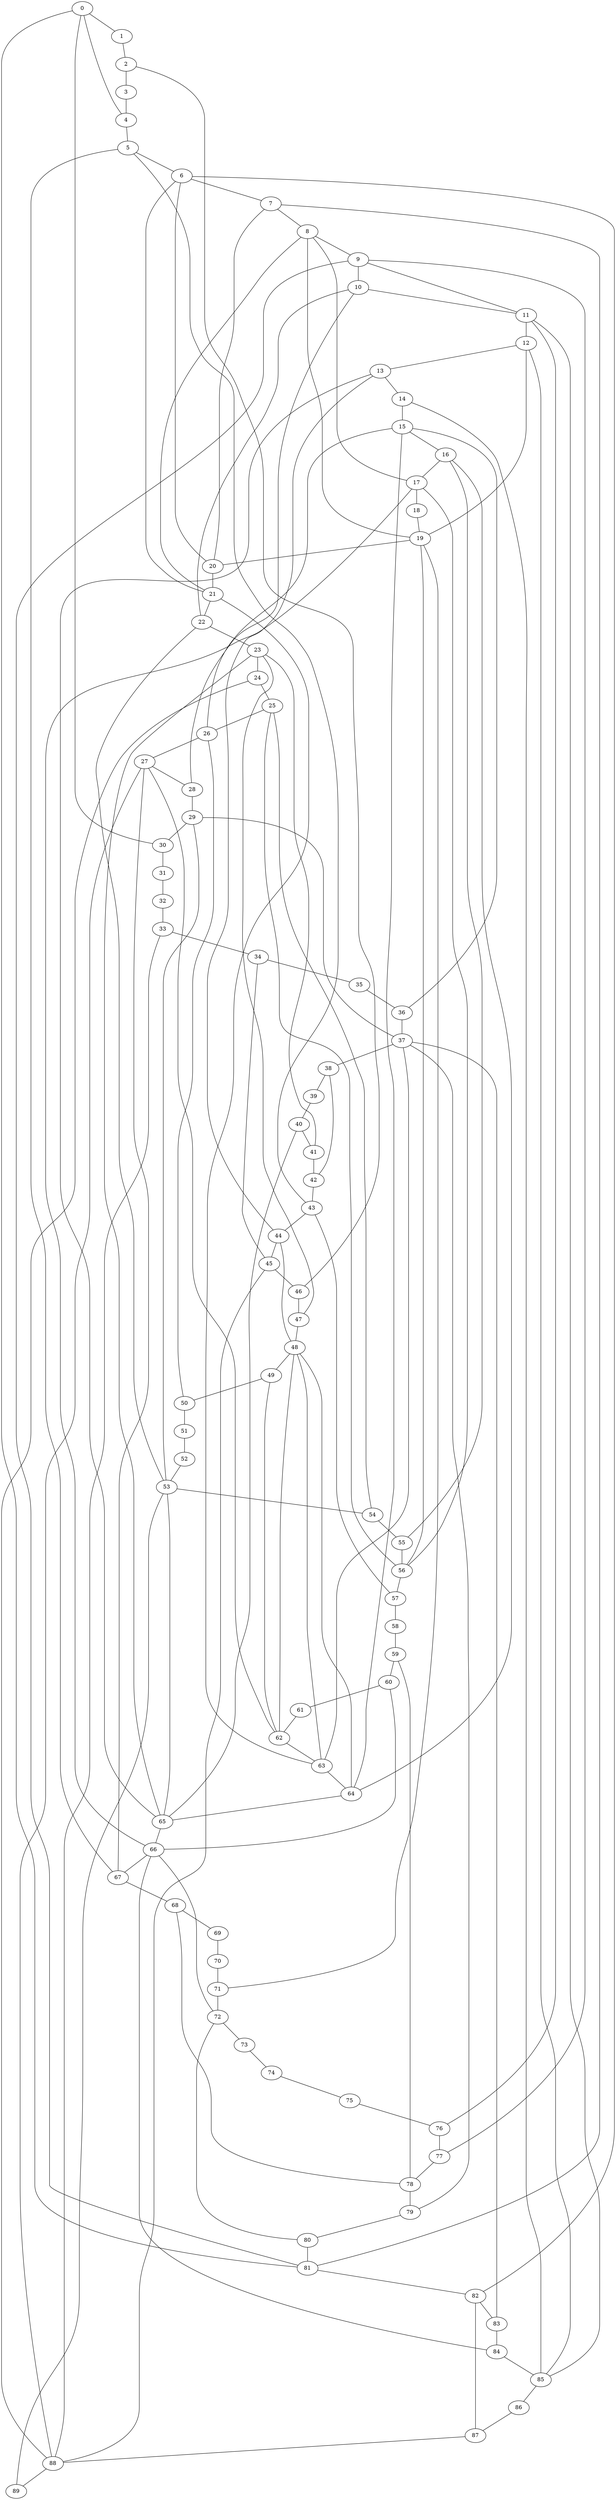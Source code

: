
graph graphname {
    0 -- 1
0 -- 4
0 -- 30
0 -- 81
1 -- 2
2 -- 3
2 -- 46
3 -- 4
4 -- 5
5 -- 6
5 -- 67
5 -- 43
6 -- 7
6 -- 82
6 -- 21
6 -- 20
7 -- 8
7 -- 81
7 -- 20
8 -- 9
8 -- 21
8 -- 17
8 -- 19
9 -- 10
9 -- 11
9 -- 77
9 -- 81
10 -- 11
10 -- 28
10 -- 22
11 -- 12
11 -- 85
11 -- 76
12 -- 13
12 -- 85
12 -- 19
13 -- 14
13 -- 65
13 -- 44
14 -- 15
14 -- 85
15 -- 16
15 -- 36
15 -- 26
15 -- 64
16 -- 17
16 -- 55
16 -- 64
17 -- 18
17 -- 56
17 -- 66
18 -- 19
19 -- 20
19 -- 56
19 -- 71
20 -- 21
21 -- 22
21 -- 63
22 -- 23
22 -- 53
23 -- 24
23 -- 41
23 -- 47
23 -- 65
24 -- 25
24 -- 88
25 -- 26
25 -- 54
25 -- 56
26 -- 27
26 -- 50
27 -- 28
27 -- 88
27 -- 67
27 -- 62
28 -- 29
29 -- 30
29 -- 53
29 -- 37
30 -- 31
31 -- 32
32 -- 33
33 -- 34
33 -- 88
34 -- 35
34 -- 45
35 -- 36
36 -- 37
37 -- 38
37 -- 79
37 -- 63
37 -- 83
38 -- 39
38 -- 42
39 -- 40
40 -- 41
40 -- 65
41 -- 42
42 -- 43
43 -- 44
43 -- 57
44 -- 45
44 -- 48
45 -- 46
45 -- 88
46 -- 47
47 -- 48
48 -- 49
48 -- 62
48 -- 64
48 -- 63
49 -- 50
49 -- 62
50 -- 51
51 -- 52
52 -- 53
53 -- 54
53 -- 65
53 -- 89
54 -- 55
55 -- 56
56 -- 57
57 -- 58
58 -- 59
59 -- 60
59 -- 78
60 -- 61
60 -- 66
61 -- 62
62 -- 63
63 -- 64
64 -- 65
65 -- 66
66 -- 67
66 -- 72
66 -- 84
67 -- 68
68 -- 69
68 -- 78
69 -- 70
70 -- 71
71 -- 72
72 -- 73
72 -- 80
73 -- 74
74 -- 75
75 -- 76
76 -- 77
77 -- 78
78 -- 79
79 -- 80
80 -- 81
81 -- 82
82 -- 83
82 -- 87
83 -- 84
84 -- 85
85 -- 86
86 -- 87
87 -- 88
88 -- 89

}
